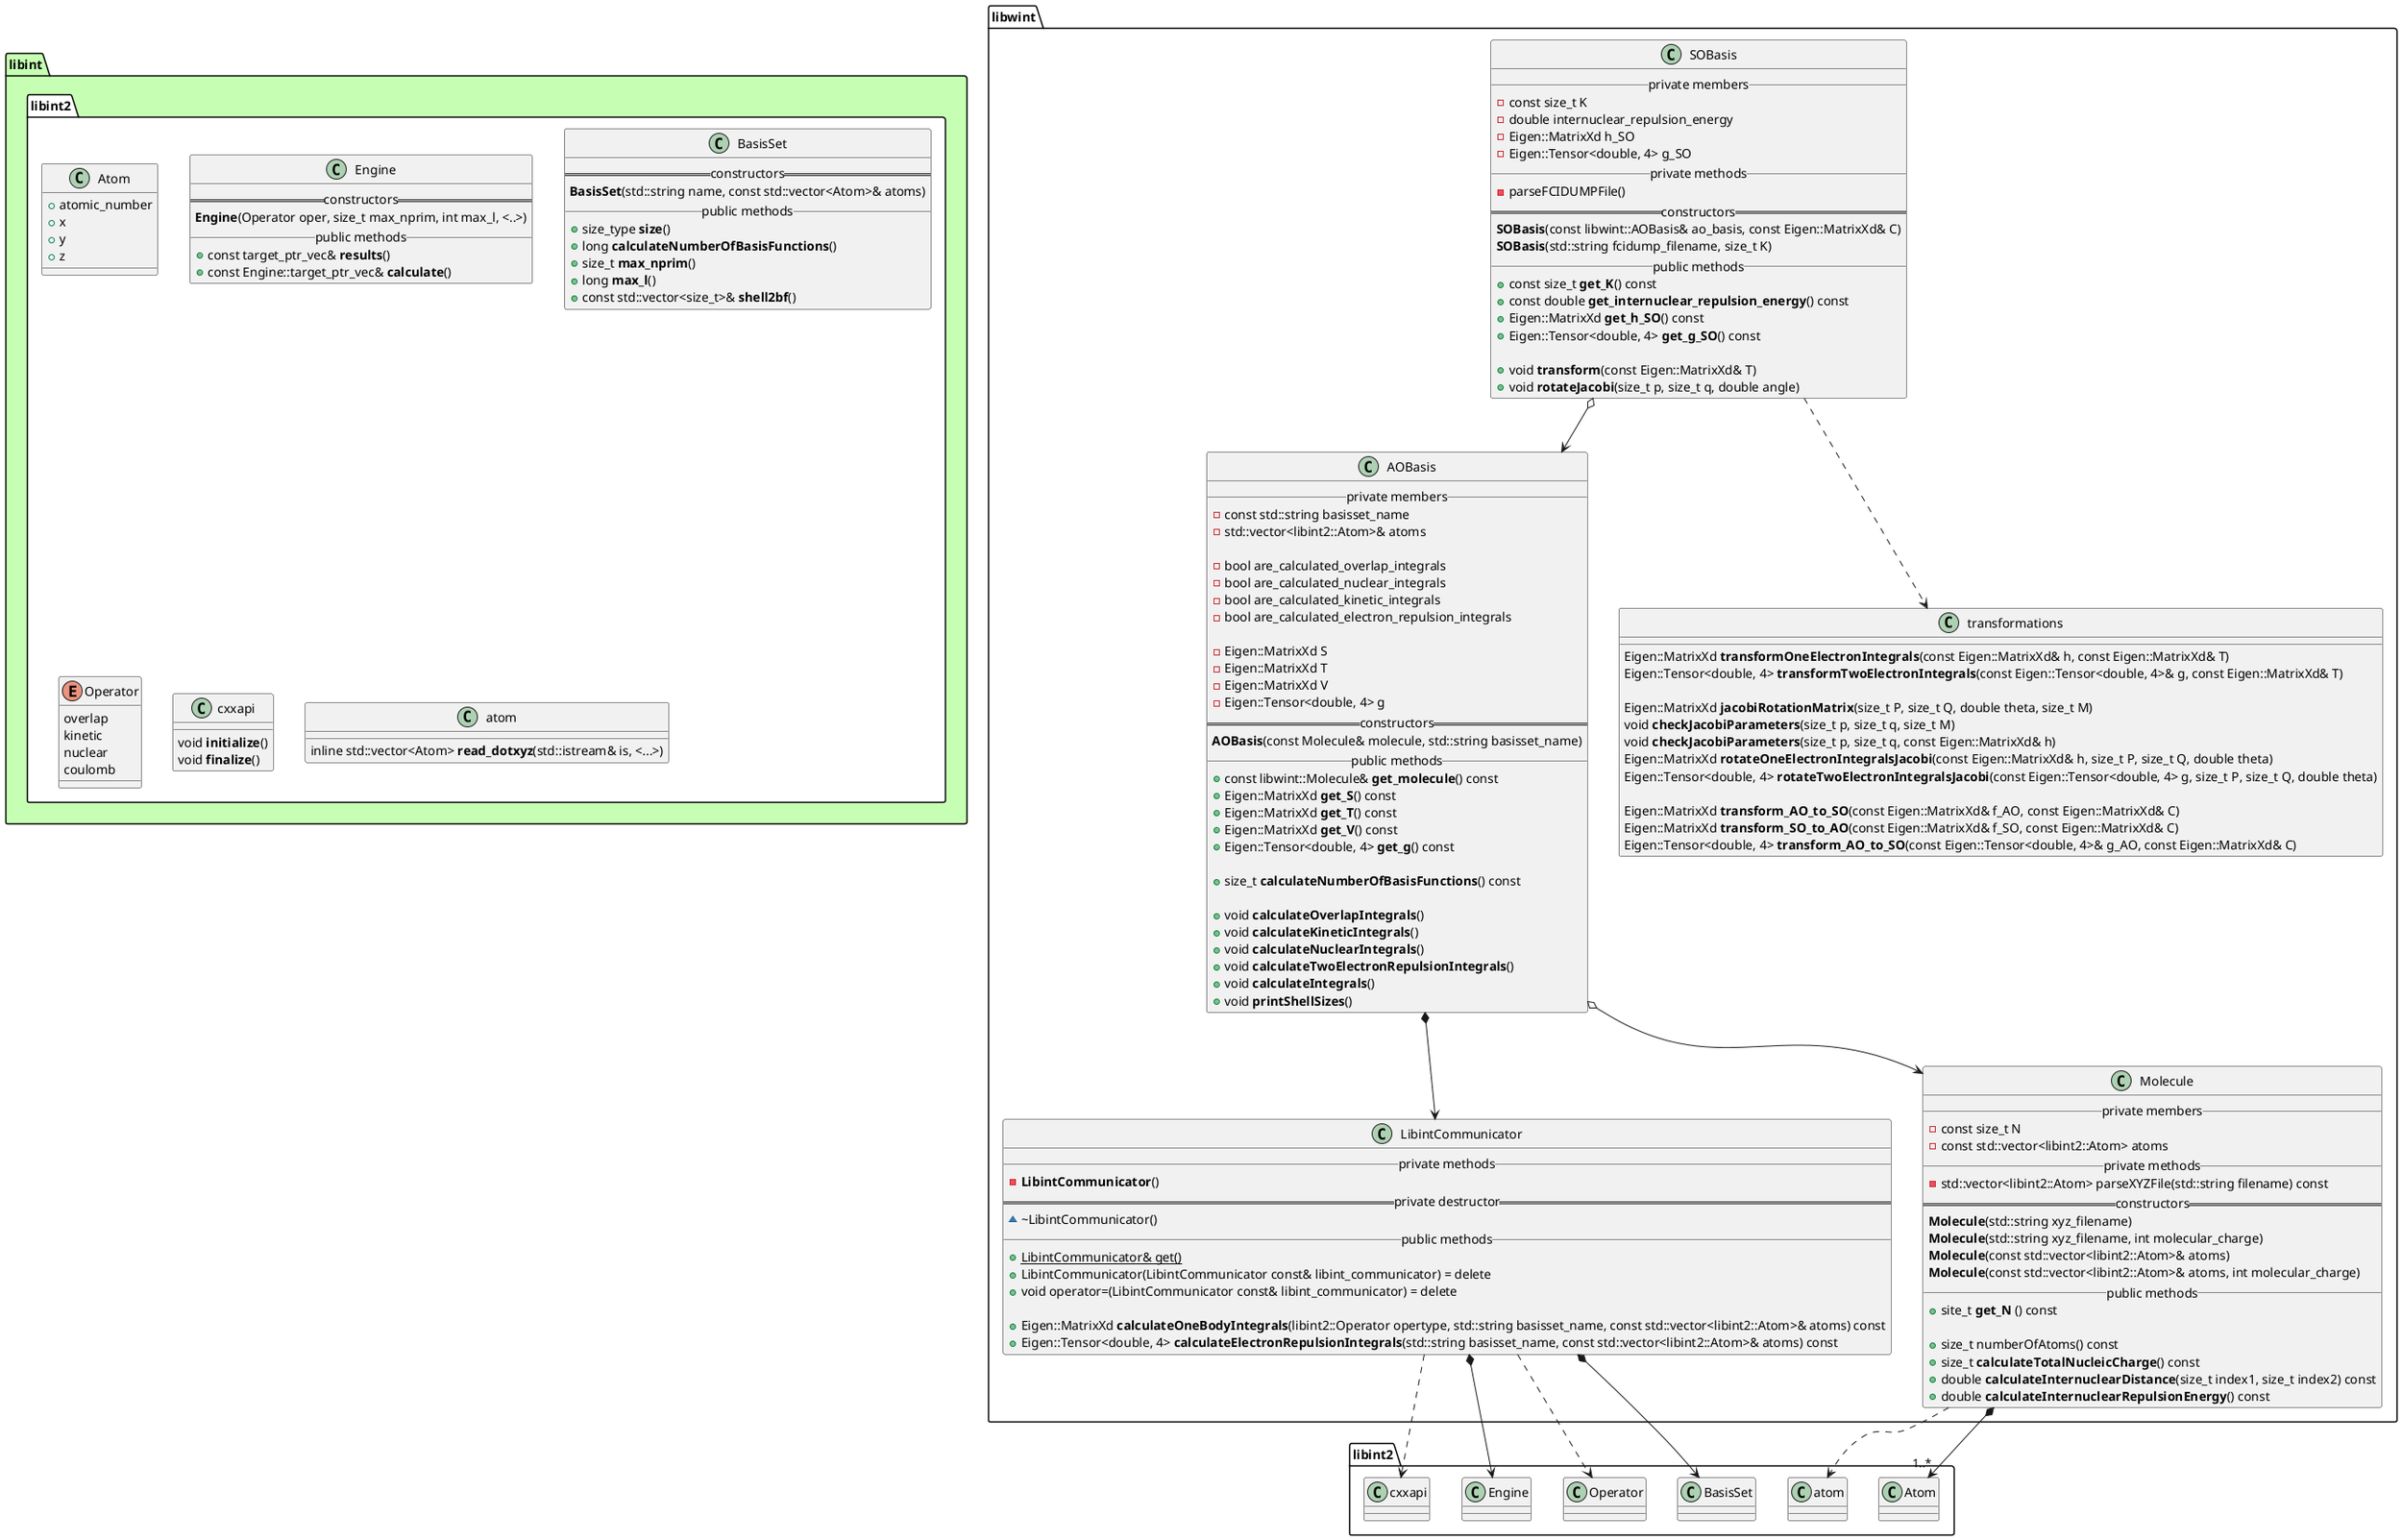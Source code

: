 @startuml



package libint #c6ffb3 {
    namespace libint2 #ffffff {
        class Atom {
            + atomic_number
            + x
            + y
            + z
        }

        class Engine {
            == constructors ==
                **Engine**(Operator oper, size_t max_nprim, int max_l, <..>)
            __ public methods __
                + const target_ptr_vec& **results**()
                + const Engine::target_ptr_vec& **calculate**()
        }

        class BasisSet {
            == constructors ==
                **BasisSet**(std::string name, const std::vector<Atom>& atoms)
            __ public methods __
                + size_type **size**()
                + long **calculateNumberOfBasisFunctions**()
                + size_t **max_nprim**()
                + long **max_l**()
                + const std::vector<size_t>& **shell2bf**()
        }

        enum Operator {
            overlap
            kinetic
            nuclear
            coulomb
        }

        class cxxapi {
                void **initialize**()
                void **finalize**()
        }

        class atom {
            inline std::vector<Atom> **read_dotxyz**(std::istream& is, <...>)
        }
    }
}




namespace libwint {

    class AOBasis {
        __ private members __
            - const std::string basisset_name
            - std::vector<libint2::Atom>& atoms

            - bool are_calculated_overlap_integrals
            - bool are_calculated_nuclear_integrals
            - bool are_calculated_kinetic_integrals
            - bool are_calculated_electron_repulsion_integrals

            - Eigen::MatrixXd S
            - Eigen::MatrixXd T
            - Eigen::MatrixXd V
            - Eigen::Tensor<double, 4> g
        == constructors ==
            **AOBasis**(const Molecule& molecule, std::string basisset_name)
        __ public methods __
            + const libwint::Molecule& **get_molecule**() const
            + Eigen::MatrixXd **get_S**() const
            + Eigen::MatrixXd **get_T**() const
            + Eigen::MatrixXd **get_V**() const
            + Eigen::Tensor<double, 4> **get_g**() const

            + size_t **calculateNumberOfBasisFunctions**() const

            + void **calculateOverlapIntegrals**()
            + void **calculateKineticIntegrals**()
            + void **calculateNuclearIntegrals**()
            + void **calculateTwoElectronRepulsionIntegrals**()
            + void **calculateIntegrals**()
            + void **printShellSizes**()
    }


    class SOBasis {
        __ private members __
            - const size_t K
            - double internuclear_repulsion_energy
            - Eigen::MatrixXd h_SO
            - Eigen::Tensor<double, 4> g_SO
        __ private methods __
            - parseFCIDUMPFile()
        == constructors ==
            **SOBasis**(const libwint::AOBasis& ao_basis, const Eigen::MatrixXd& C)
            **SOBasis**(std::string fcidump_filename, size_t K)
        __ public methods __
            + const size_t **get_K**() const
            + const double **get_internuclear_repulsion_energy**() const
            + Eigen::MatrixXd **get_h_SO**() const
            + Eigen::Tensor<double, 4> **get_g_SO**() const

            + void **transform**(const Eigen::MatrixXd& T)
            + void **rotateJacobi**(size_t p, size_t q, double angle)
    }


    class transformations {
            Eigen::MatrixXd **transformOneElectronIntegrals**(const Eigen::MatrixXd& h, const Eigen::MatrixXd& T)
            Eigen::Tensor<double, 4> **transformTwoElectronIntegrals**(const Eigen::Tensor<double, 4>& g, const Eigen::MatrixXd& T)

            Eigen::MatrixXd **jacobiRotationMatrix**(size_t P, size_t Q, double theta, size_t M)
            void **checkJacobiParameters**(size_t p, size_t q, size_t M)
            void **checkJacobiParameters**(size_t p, size_t q, const Eigen::MatrixXd& h)
            Eigen::MatrixXd **rotateOneElectronIntegralsJacobi**(const Eigen::MatrixXd& h, size_t P, size_t Q, double theta)
            Eigen::Tensor<double, 4> **rotateTwoElectronIntegralsJacobi**(const Eigen::Tensor<double, 4> g, size_t P, size_t Q, double theta)

            Eigen::MatrixXd **transform_AO_to_SO**(const Eigen::MatrixXd& f_AO, const Eigen::MatrixXd& C)
            Eigen::MatrixXd **transform_SO_to_AO**(const Eigen::MatrixXd& f_SO, const Eigen::MatrixXd& C)
            Eigen::Tensor<double, 4> **transform_AO_to_SO**(const Eigen::Tensor<double, 4>& g_AO, const Eigen::MatrixXd& C)

    }


    class LibintCommunicator {
        __ private methods __
            - **LibintCommunicator**()
        == private destructor ==
            ~ ~LibintCommunicator()
        __ public methods __
            + {static} LibintCommunicator& get()
            + LibintCommunicator(LibintCommunicator const& libint_communicator) = delete
            + void operator=(LibintCommunicator const& libint_communicator) = delete

            + Eigen::MatrixXd **calculateOneBodyIntegrals**(libint2::Operator opertype, std::string basisset_name, const std::vector<libint2::Atom>& atoms) const
            + Eigen::Tensor<double, 4> **calculateElectronRepulsionIntegrals**(std::string basisset_name, const std::vector<libint2::Atom>& atoms) const
    }


    class Molecule {
        __ private members __
            - const size_t N
            - const std::vector<libint2::Atom> atoms
        __ private methods __
            - std::vector<libint2::Atom> parseXYZFile(std::string filename) const
        == constructors ==
            **Molecule**(std::string xyz_filename)
            **Molecule**(std::string xyz_filename, int molecular_charge)
            **Molecule**(const std::vector<libint2::Atom>& atoms)
            **Molecule**(const std::vector<libint2::Atom>& atoms, int molecular_charge)
        __ public methods __
            + site_t **get_N** () const

            + size_t numberOfAtoms() const
            + size_t **calculateTotalNucleicCharge**() const
            + double **calculateInternuclearDistance**(size_t index1, size_t index2) const
            + double **calculateInternuclearRepulsionEnergy**() const
    }

}



libwint.AOBasis o--> libwint.Molecule
libwint.AOBasis *--> libwint.LibintCommunicator

libwint.LibintCommunicator *--> libint2.BasisSet
libwint.LibintCommunicator ..> libint2.Operator
libwint.LibintCommunicator *--> libint2.Engine
libwint.LibintCommunicator ..> libint2.cxxapi

libwint.Molecule *--> "1..*" libint2.Atom
libwint.Molecule ..> libint2.atom

libwint.SOBasis ..> libwint.transformations
libwint.SOBasis o--> libwint.AOBasis


@enduml
